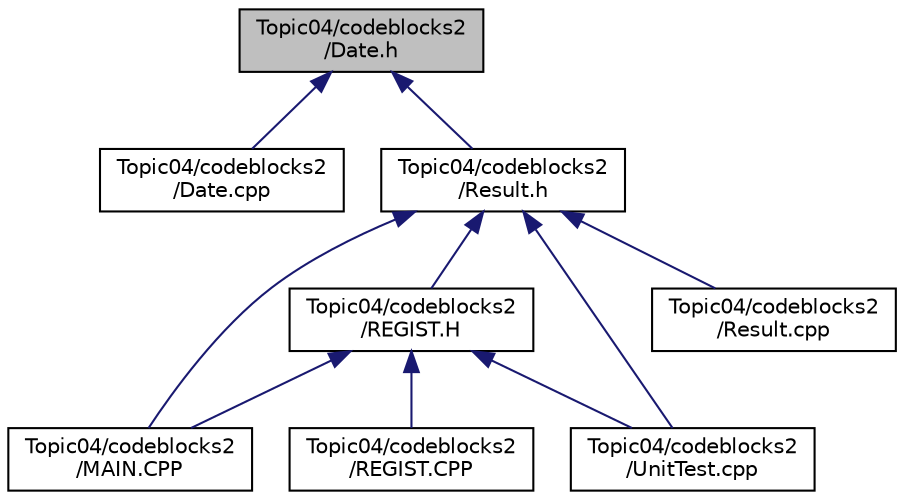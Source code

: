 digraph "Topic04/codeblocks2/Date.h"
{
  edge [fontname="Helvetica",fontsize="10",labelfontname="Helvetica",labelfontsize="10"];
  node [fontname="Helvetica",fontsize="10",shape=record];
  Node3 [label="Topic04/codeblocks2\l/Date.h",height=0.2,width=0.4,color="black", fillcolor="grey75", style="filled", fontcolor="black"];
  Node3 -> Node4 [dir="back",color="midnightblue",fontsize="10",style="solid",fontname="Helvetica"];
  Node4 [label="Topic04/codeblocks2\l/Date.cpp",height=0.2,width=0.4,color="black", fillcolor="white", style="filled",URL="$_topic04_2codeblocks2_2_date_8cpp.html"];
  Node3 -> Node5 [dir="back",color="midnightblue",fontsize="10",style="solid",fontname="Helvetica"];
  Node5 [label="Topic04/codeblocks2\l/Result.h",height=0.2,width=0.4,color="black", fillcolor="white", style="filled",URL="$_topic04_2codeblocks2_2_result_8h.html"];
  Node5 -> Node6 [dir="back",color="midnightblue",fontsize="10",style="solid",fontname="Helvetica"];
  Node6 [label="Topic04/codeblocks2\l/REGIST.H",height=0.2,width=0.4,color="black", fillcolor="white", style="filled",URL="$_topic04_2codeblocks2_2_r_e_g_i_s_t_8_h.html"];
  Node6 -> Node7 [dir="back",color="midnightblue",fontsize="10",style="solid",fontname="Helvetica"];
  Node7 [label="Topic04/codeblocks2\l/MAIN.CPP",height=0.2,width=0.4,color="black", fillcolor="white", style="filled",URL="$_topic04_2codeblocks2_2main_8cpp.html"];
  Node6 -> Node8 [dir="back",color="midnightblue",fontsize="10",style="solid",fontname="Helvetica"];
  Node8 [label="Topic04/codeblocks2\l/REGIST.CPP",height=0.2,width=0.4,color="black", fillcolor="white", style="filled",URL="$_topic04_2codeblocks2_2_r_e_g_i_s_t_8_c_p_p.html"];
  Node6 -> Node9 [dir="back",color="midnightblue",fontsize="10",style="solid",fontname="Helvetica"];
  Node9 [label="Topic04/codeblocks2\l/UnitTest.cpp",height=0.2,width=0.4,color="black", fillcolor="white", style="filled",URL="$codeblocks2_2_unit_test_8cpp.html"];
  Node5 -> Node7 [dir="back",color="midnightblue",fontsize="10",style="solid",fontname="Helvetica"];
  Node5 -> Node10 [dir="back",color="midnightblue",fontsize="10",style="solid",fontname="Helvetica"];
  Node10 [label="Topic04/codeblocks2\l/Result.cpp",height=0.2,width=0.4,color="black", fillcolor="white", style="filled",URL="$_topic04_2codeblocks2_2_result_8cpp.html"];
  Node5 -> Node9 [dir="back",color="midnightblue",fontsize="10",style="solid",fontname="Helvetica"];
}
